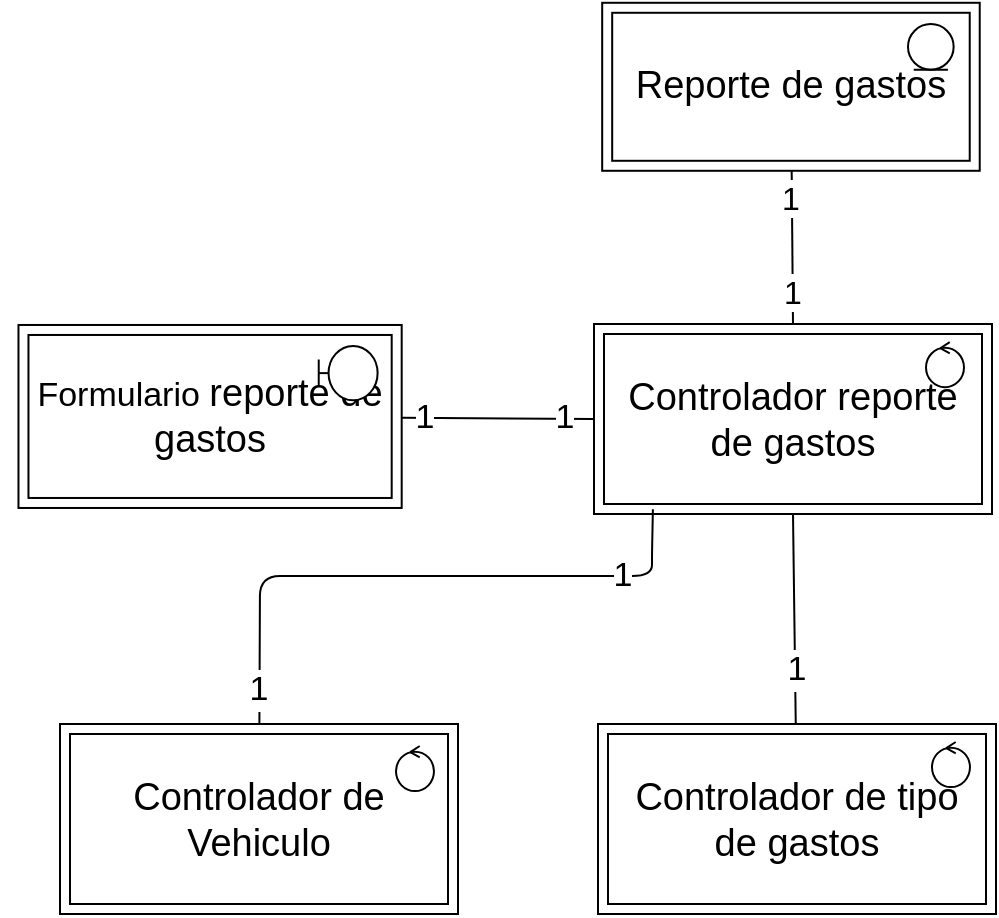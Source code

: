 <mxfile>
    <diagram id="w8UG_m62N_4GB94PdWaT" name="Page-1">
        <mxGraphModel dx="1011" dy="809" grid="0" gridSize="10" guides="1" tooltips="1" connect="1" arrows="1" fold="1" page="0" pageScale="1" pageWidth="827" pageHeight="1169" background="none" math="0" shadow="0">
            <root>
                <mxCell id="0"/>
                <mxCell id="1" parent="0"/>
                <mxCell id="2" value="" style="group" vertex="1" connectable="0" parent="1">
                    <mxGeometry x="319" y="334" width="199" height="95" as="geometry"/>
                </mxCell>
                <mxCell id="3" value="" style="group" vertex="1" connectable="0" parent="2">
                    <mxGeometry width="199.0" height="95" as="geometry"/>
                </mxCell>
                <mxCell id="4" value="&lt;font style=&quot;font-size: 19px&quot;&gt;Controlador&amp;nbsp;&lt;/font&gt;&lt;span style=&quot;font-size: 19px&quot;&gt;reporte de gastos&lt;/span&gt;" style="shape=ext;margin=3;double=1;whiteSpace=wrap;html=1;align=center;" vertex="1" parent="3">
                    <mxGeometry width="199.0" height="95" as="geometry"/>
                </mxCell>
                <mxCell id="5" value="" style="ellipse;shape=umlControl;whiteSpace=wrap;html=1;" vertex="1" parent="3">
                    <mxGeometry x="166.006" y="9.021" width="18.985" height="22.552" as="geometry"/>
                </mxCell>
                <mxCell id="6" style="edgeStyle=none;html=1;fontSize=19;endArrow=none;endFill=0;entryX=0.5;entryY=0;entryDx=0;entryDy=0;" edge="1" parent="1" target="4">
                    <mxGeometry relative="1" as="geometry">
                        <mxPoint x="417" y="365" as="targetPoint"/>
                        <mxPoint x="417.841" y="257.397" as="sourcePoint"/>
                    </mxGeometry>
                </mxCell>
                <mxCell id="7" value="1" style="edgeLabel;html=1;align=center;verticalAlign=middle;resizable=0;points=[];fontSize=16;" vertex="1" connectable="0" parent="6">
                    <mxGeometry x="-0.655" y="-1" relative="1" as="geometry">
                        <mxPoint as="offset"/>
                    </mxGeometry>
                </mxCell>
                <mxCell id="8" value="1" style="edgeLabel;html=1;align=center;verticalAlign=middle;resizable=0;points=[];fontSize=16;" vertex="1" connectable="0" parent="6">
                    <mxGeometry x="0.572" y="-1" relative="1" as="geometry">
                        <mxPoint as="offset"/>
                    </mxGeometry>
                </mxCell>
                <mxCell id="9" value="" style="group" vertex="1" connectable="0" parent="1">
                    <mxGeometry x="22" y="339.5" width="202" height="91.5" as="geometry"/>
                </mxCell>
                <mxCell id="10" value="" style="group" vertex="1" connectable="0" parent="9">
                    <mxGeometry x="9.234" y="-5.014" width="191.611" height="91.5" as="geometry"/>
                </mxCell>
                <mxCell id="11" value="&lt;font style=&quot;font-size: 17px&quot;&gt;Formulario &lt;/font&gt;&lt;font style=&quot;font-size: 19px&quot;&gt;reporte de gastos&lt;/font&gt;" style="shape=ext;margin=3;double=1;whiteSpace=wrap;html=1;align=center;" vertex="1" parent="10">
                    <mxGeometry width="191.611" height="91.5" as="geometry"/>
                </mxCell>
                <mxCell id="12" value="" style="shape=umlBoundary;whiteSpace=wrap;html=1;" vertex="1" parent="10">
                    <mxGeometry x="150.133" y="10.46" width="29.437" height="27.232" as="geometry"/>
                </mxCell>
                <mxCell id="13" style="edgeStyle=none;html=1;entryX=0;entryY=0.5;entryDx=0;entryDy=0;fontSize=17;endArrow=none;endFill=0;" edge="1" parent="1" source="11" target="4">
                    <mxGeometry relative="1" as="geometry"/>
                </mxCell>
                <mxCell id="14" value="1" style="edgeLabel;html=1;align=center;verticalAlign=middle;resizable=0;points=[];fontSize=17;" vertex="1" connectable="0" parent="13">
                    <mxGeometry x="-0.776" relative="1" as="geometry">
                        <mxPoint as="offset"/>
                    </mxGeometry>
                </mxCell>
                <mxCell id="15" value="1" style="edgeLabel;html=1;align=center;verticalAlign=middle;resizable=0;points=[];fontSize=17;" vertex="1" connectable="0" parent="13">
                    <mxGeometry x="0.688" y="1" relative="1" as="geometry">
                        <mxPoint as="offset"/>
                    </mxGeometry>
                </mxCell>
                <mxCell id="16" value="" style="group" vertex="1" connectable="0" parent="1">
                    <mxGeometry x="52" y="534" width="199" height="95" as="geometry"/>
                </mxCell>
                <mxCell id="17" value="" style="group" vertex="1" connectable="0" parent="16">
                    <mxGeometry width="199.0" height="95" as="geometry"/>
                </mxCell>
                <mxCell id="18" value="&lt;font style=&quot;font-size: 19px&quot;&gt;Controlador de Vehiculo&lt;/font&gt;" style="shape=ext;margin=3;double=1;whiteSpace=wrap;html=1;align=center;" vertex="1" parent="17">
                    <mxGeometry width="199.0" height="95" as="geometry"/>
                </mxCell>
                <mxCell id="19" value="&lt;span style=&quot;color: rgba(0 , 0 , 0 , 0) ; font-family: monospace ; font-size: 0px&quot;&gt;%3CmxGraphModel%3E%3Croot%3E%3CmxCell%20id%3D%220%22%2F%3E%3CmxCell%20id%3D%221%22%20parent%3D%220%22%2F%3E%3CmxCell%20id%3D%222%22%20value%3D%22%22%20style%3D%22shape%3DumlBoundary%3BwhiteSpace%3Dwrap%3Bhtml%3D1%3B%22%20vertex%3D%221%22%20parent%3D%221%22%3E%3CmxGeometry%20x%3D%2298%22%20y%3D%2273%22%20width%3D%2286%22%20height%3D%2267%22%20as%3D%22geometry%22%2F%3E%3C%2FmxCell%3E%3C%2Froot%3E%3C%2FmxGraphModel%3E&lt;/span&gt;" style="ellipse;shape=umlControl;whiteSpace=wrap;html=1;" vertex="1" parent="17">
                    <mxGeometry x="167.996" y="11.001" width="18.985" height="22.552" as="geometry"/>
                </mxCell>
                <mxCell id="24" style="edgeStyle=none;html=1;entryX=0.5;entryY=1;entryDx=0;entryDy=0;fontSize=17;endArrow=none;endFill=0;" edge="1" parent="1" source="26" target="4">
                    <mxGeometry relative="1" as="geometry"/>
                </mxCell>
                <mxCell id="25" value="1" style="edgeLabel;html=1;align=center;verticalAlign=middle;resizable=0;points=[];fontSize=17;" vertex="1" connectable="0" parent="24">
                    <mxGeometry x="-0.489" relative="1" as="geometry">
                        <mxPoint as="offset"/>
                    </mxGeometry>
                </mxCell>
                <mxCell id="26" value="&lt;font style=&quot;font-size: 19px&quot;&gt;Controlador de tipo de gastos&lt;/font&gt;" style="shape=ext;margin=3;double=1;whiteSpace=wrap;html=1;align=center;" vertex="1" parent="1">
                    <mxGeometry x="321" y="534" width="199.0" height="95" as="geometry"/>
                </mxCell>
                <mxCell id="27" style="edgeStyle=none;html=1;entryX=0.148;entryY=0.975;entryDx=0;entryDy=0;entryPerimeter=0;fontSize=17;endArrow=none;endFill=0;" edge="1" parent="1" source="18" target="4">
                    <mxGeometry relative="1" as="geometry">
                        <Array as="points">
                            <mxPoint x="152" y="460"/>
                            <mxPoint x="348" y="460"/>
                            <mxPoint x="348" y="449"/>
                        </Array>
                    </mxGeometry>
                </mxCell>
                <mxCell id="28" value="1" style="edgeLabel;html=1;align=center;verticalAlign=middle;resizable=0;points=[];fontSize=17;" vertex="1" connectable="0" parent="27">
                    <mxGeometry x="-0.889" y="1" relative="1" as="geometry">
                        <mxPoint as="offset"/>
                    </mxGeometry>
                </mxCell>
                <mxCell id="29" value="1" style="edgeLabel;html=1;align=center;verticalAlign=middle;resizable=0;points=[];fontSize=17;" vertex="1" connectable="0" parent="27">
                    <mxGeometry x="0.682" relative="1" as="geometry">
                        <mxPoint as="offset"/>
                    </mxGeometry>
                </mxCell>
                <mxCell id="33" value="&lt;span style=&quot;color: rgba(0 , 0 , 0 , 0) ; font-family: monospace ; font-size: 0px&quot;&gt;%3CmxGraphModel%3E%3Croot%3E%3CmxCell%20id%3D%220%22%2F%3E%3CmxCell%20id%3D%221%22%20parent%3D%220%22%2F%3E%3CmxCell%20id%3D%222%22%20value%3D%22%22%20style%3D%22shape%3DumlBoundary%3BwhiteSpace%3Dwrap%3Bhtml%3D1%3B%22%20vertex%3D%221%22%20parent%3D%221%22%3E%3CmxGeometry%20x%3D%2298%22%20y%3D%2273%22%20width%3D%2286%22%20height%3D%2267%22%20as%3D%22geometry%22%2F%3E%3C%2FmxCell%3E%3C%2Froot%3E%3C%2FmxGraphModel%3E&lt;/span&gt;" style="ellipse;shape=umlControl;whiteSpace=wrap;html=1;" vertex="1" parent="1">
                    <mxGeometry x="487.996" y="543.001" width="18.985" height="22.552" as="geometry"/>
                </mxCell>
                <mxCell id="34" value="" style="group" vertex="1" connectable="0" parent="1">
                    <mxGeometry x="314" y="178" width="199" height="84" as="geometry"/>
                </mxCell>
                <mxCell id="35" value="&lt;font style=&quot;font-size: 19px&quot;&gt;Reporte de gastos&lt;/font&gt;" style="shape=ext;margin=3;double=1;whiteSpace=wrap;html=1;align=center;" vertex="1" parent="34">
                    <mxGeometry x="9.097" y="-4.603" width="188.766" height="84" as="geometry"/>
                </mxCell>
                <mxCell id="36" value="" style="ellipse;shape=umlEntity;whiteSpace=wrap;html=1;" vertex="1" parent="34">
                    <mxGeometry x="162" y="6" width="22.82" height="22.84" as="geometry"/>
                </mxCell>
            </root>
        </mxGraphModel>
    </diagram>
</mxfile>